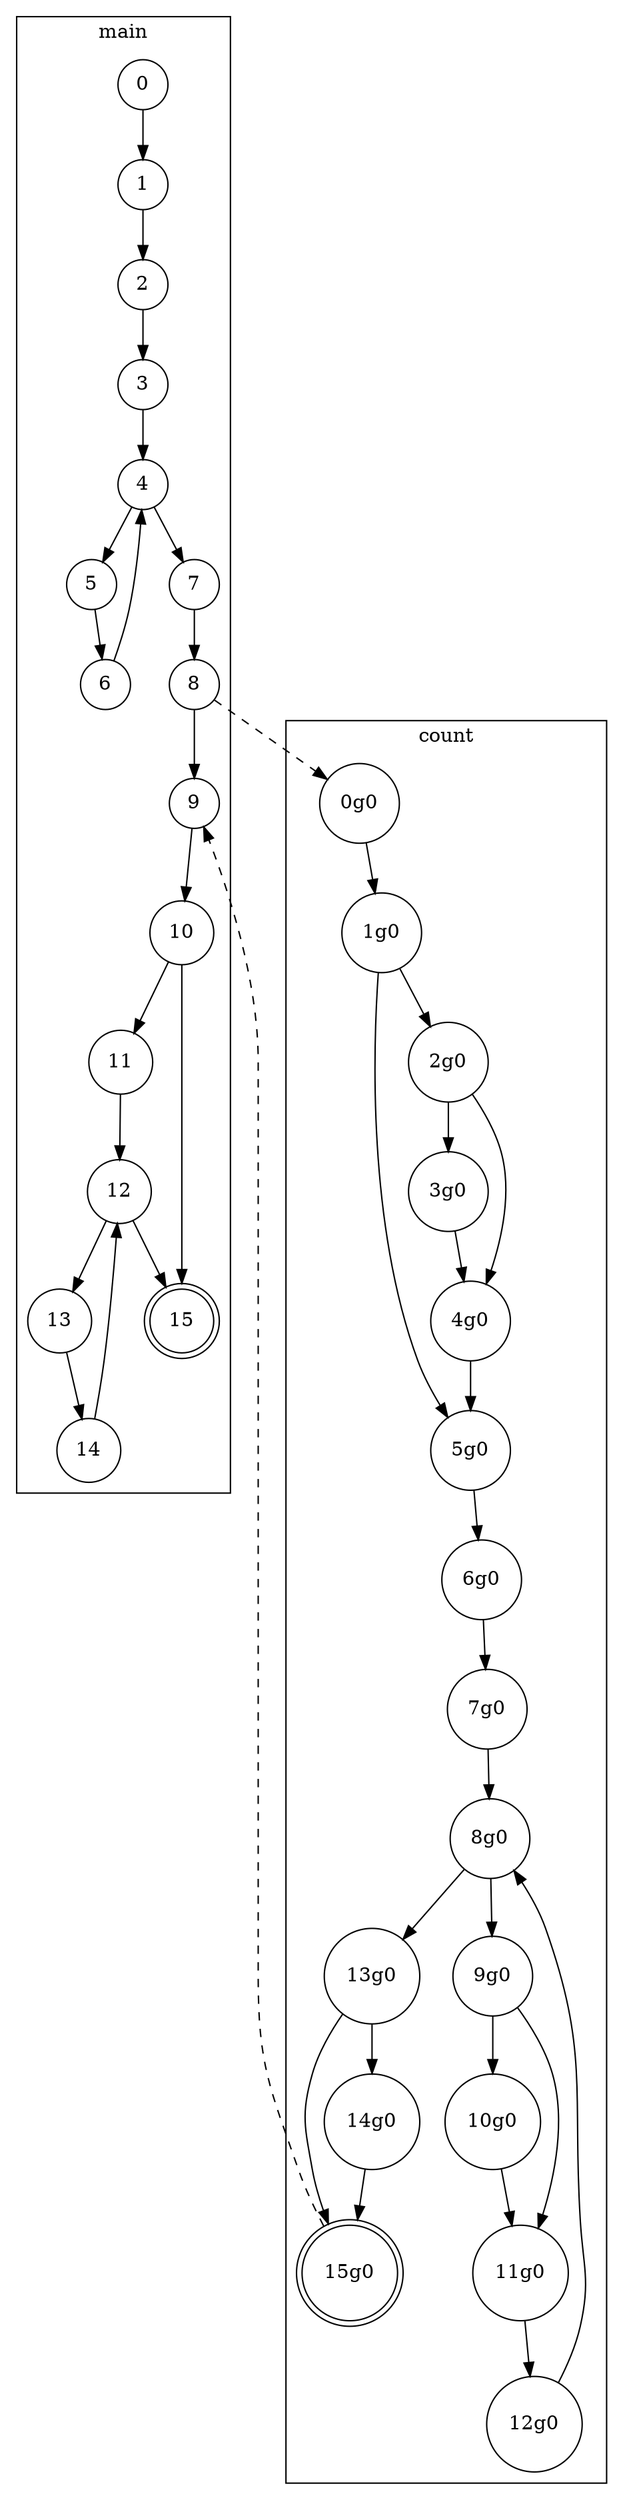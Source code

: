 digraph CFG{
	subgraph cluster_0{
		node [shape = doublecircle] "15";
		node [shape = circle];
		label = "main";
		color=black
		"0" -> "1"; /*exprStmt*/
		"1" -> "2"; /*exprStmt*/
		"2" -> "3"; /*beforeloop*/
		"3" -> "4"; /*loop*/
		"4" -> "5"; /*exprStmt*/
		"5" -> "6"; /*loopend*/
		"6" -> "4"; /*loopend*/
		"4" -> "7"; /*exprStmt*/
		"7" -> "8"; /*exprStmt*/
		"8" -> "9"; /*exprStmt*/
		"9" -> "10"; /*if*/
		"10" -> "11"; /*beforeloop*/
		"11" -> "12"; /*loop*/
		"12" -> "13"; /*exprStmt*/
		"13" -> "14"; /*loopend*/
		"14" -> "12"; /*loopend*/
		"12" -> "15"; /*ifend*/
		"10" -> "15";/*ifend*/
	}
	subgraph cluster_1{
		node [shape = doublecircle] "15g0";
		node [shape = circle];
		label = "count";
		color=black
		"0g0" -> "1g0"; /*if*/
		"1g0" -> "2g0"; /*if*/
		"2g0" -> "3g0"; /*then*/
		"3g0" -> "4g0"; /*ifend*/
		"2g0" -> "4g0";/*ifend*/
		"4g0" -> "5g0"; /*ifend*/
		"1g0" -> "5g0";/*ifend*/
		"5g0" -> "6g0"; /*exprStmt*/
		"6g0" -> "7g0"; /*beforeloop*/
		"7g0" -> "8g0"; /*loop*/
		"8g0" -> "9g0"; /*if*/
		"9g0" -> "10g0"; /*then*/
		"10g0" -> "11g0"; /*ifend*/
		"9g0" -> "11g0";/*ifend*/
		"11g0" -> "12g0"; /*loopend*/
		"12g0" -> "8g0"; /*loopend*/
		"8g0" -> "13g0"; /*if*/
		"13g0" -> "14g0"; /*then*/
		"14g0" -> "15g0"; /*ifend*/
		"13g0" -> "15g0";/*ifend*/
	}
	"8" -> "0g0" [ style=dashed ];
	"15g0" -> "9" [ style=dashed ];
}